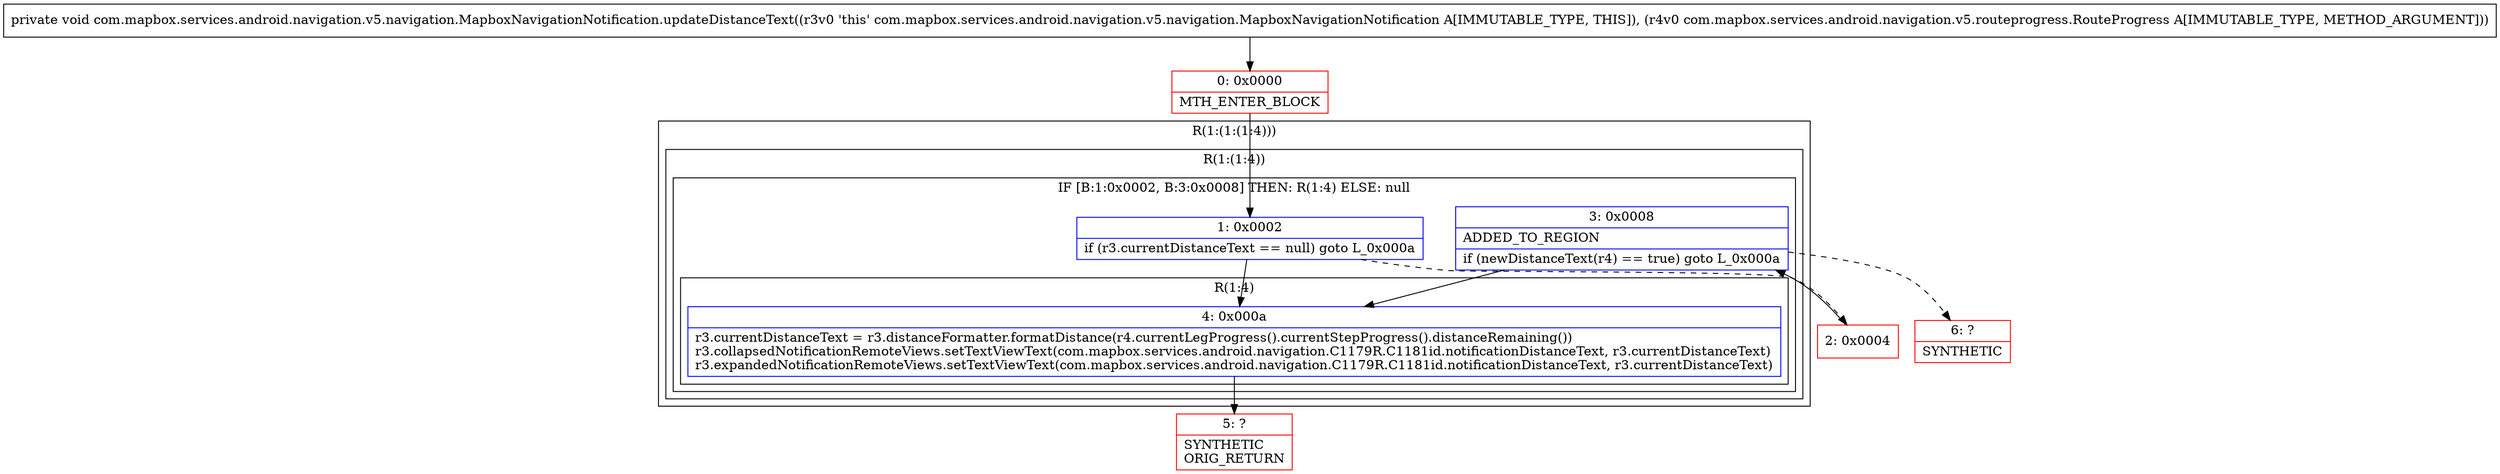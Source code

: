 digraph "CFG forcom.mapbox.services.android.navigation.v5.navigation.MapboxNavigationNotification.updateDistanceText(Lcom\/mapbox\/services\/android\/navigation\/v5\/routeprogress\/RouteProgress;)V" {
subgraph cluster_Region_1488503498 {
label = "R(1:(1:(1:4)))";
node [shape=record,color=blue];
subgraph cluster_Region_1772218685 {
label = "R(1:(1:4))";
node [shape=record,color=blue];
subgraph cluster_IfRegion_767775208 {
label = "IF [B:1:0x0002, B:3:0x0008] THEN: R(1:4) ELSE: null";
node [shape=record,color=blue];
Node_1 [shape=record,label="{1\:\ 0x0002|if (r3.currentDistanceText == null) goto L_0x000a\l}"];
Node_3 [shape=record,label="{3\:\ 0x0008|ADDED_TO_REGION\l|if (newDistanceText(r4) == true) goto L_0x000a\l}"];
subgraph cluster_Region_1682658834 {
label = "R(1:4)";
node [shape=record,color=blue];
Node_4 [shape=record,label="{4\:\ 0x000a|r3.currentDistanceText = r3.distanceFormatter.formatDistance(r4.currentLegProgress().currentStepProgress().distanceRemaining())\lr3.collapsedNotificationRemoteViews.setTextViewText(com.mapbox.services.android.navigation.C1179R.C1181id.notificationDistanceText, r3.currentDistanceText)\lr3.expandedNotificationRemoteViews.setTextViewText(com.mapbox.services.android.navigation.C1179R.C1181id.notificationDistanceText, r3.currentDistanceText)\l}"];
}
}
}
}
Node_0 [shape=record,color=red,label="{0\:\ 0x0000|MTH_ENTER_BLOCK\l}"];
Node_2 [shape=record,color=red,label="{2\:\ 0x0004}"];
Node_5 [shape=record,color=red,label="{5\:\ ?|SYNTHETIC\lORIG_RETURN\l}"];
Node_6 [shape=record,color=red,label="{6\:\ ?|SYNTHETIC\l}"];
MethodNode[shape=record,label="{private void com.mapbox.services.android.navigation.v5.navigation.MapboxNavigationNotification.updateDistanceText((r3v0 'this' com.mapbox.services.android.navigation.v5.navigation.MapboxNavigationNotification A[IMMUTABLE_TYPE, THIS]), (r4v0 com.mapbox.services.android.navigation.v5.routeprogress.RouteProgress A[IMMUTABLE_TYPE, METHOD_ARGUMENT])) }"];
MethodNode -> Node_0;
Node_1 -> Node_2[style=dashed];
Node_1 -> Node_4;
Node_3 -> Node_4;
Node_3 -> Node_6[style=dashed];
Node_4 -> Node_5;
Node_0 -> Node_1;
Node_2 -> Node_3;
}

